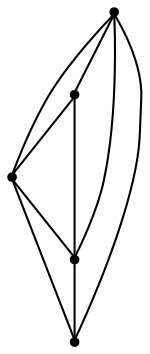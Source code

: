 graph {
  node [shape=point,comment="{\"directed\":false,\"doi\":\"10.1007/3-540-44541-2_25\",\"figure\":\"5 (2)\"}"]

  v0 [pos="1268.2499885559082,1055.1000086466472"]
  v1 [pos="1126.2499809265137,1055.1000086466472"]
  v2 [pos="1126.2499809265137,1197.099952697754"]
  v3 [pos="1055.7499885559082,984.0999730428061"]
  v4 [pos="984.7500165303549,1055.1000086466472"]

  v0 -- v4 [id="-1",pos="1268.2499885559082,1055.1000086466472 1268.133290608724,913.4166208902996 1268.133290608724,913.4166208902996 1268.133290608724,913.4166208902996 984.6666971842449,913.4166208902996 984.6666971842449,913.4166208902996 984.6666971842449,913.4166208902996 984.7500165303549,1055.1000086466472 984.7500165303549,1055.1000086466472 984.7500165303549,1055.1000086466472"]
  v3 -- v0 [id="-2",pos="1055.7499885559082,984.0999730428061 1197.2666422526042,984.2832692464194 1197.2666422526042,984.2832692464194 1197.2666422526042,984.2832692464194 1268.2499885559082,1055.1000086466472 1268.2499885559082,1055.1000086466472 1268.2499885559082,1055.1000086466472"]
  v2 -- v0 [id="-3",pos="1126.2499809265137,1197.099952697754 1268.133290608724,1196.8832143147788 1268.133290608724,1196.8832143147788 1268.133290608724,1196.8832143147788 1268.2499885559082,1055.1000086466472 1268.2499885559082,1055.1000086466472 1268.2499885559082,1055.1000086466472"]
  v1 -- v0 [id="-4",pos="1126.2499809265137,1055.1000086466472 1268.2499885559082,1055.1000086466472 1268.2499885559082,1055.1000086466472 1268.2499885559082,1055.1000086466472"]
  v2 -- v4 [id="-6",pos="1126.2499809265137,1197.099952697754 984.6666971842449,1196.8832143147788 984.6666971842449,1196.8832143147788 984.6666971842449,1196.8832143147788 984.7500165303549,1055.1000086466472 984.7500165303549,1055.1000086466472 984.7500165303549,1055.1000086466472"]
  v2 -- v3 [id="-7",pos="1126.2499809265137,1197.099952697754 1055.5333455403647,1126.016565958659 1055.5333455403647,1126.016565958659 1055.5333455403647,1126.016565958659 1055.7499885559082,984.0999730428061 1055.7499885559082,984.0999730428061 1055.7499885559082,984.0999730428061"]
  v1 -- v2 [id="-8",pos="1126.2499809265137,1055.1000086466472 1126.2499809265137,1197.099952697754 1126.2499809265137,1197.099952697754 1126.2499809265137,1197.099952697754"]
  v4 -- v1 [id="-9",pos="984.7500165303549,1055.1000086466472 1126.2499809265137,1055.1000086466472 1126.2499809265137,1055.1000086466472 1126.2499809265137,1055.1000086466472"]
  v3 -- v1 [id="-10",pos="1055.7499885559082,984.0999730428061 1126.2499809265137,1055.1000086466472 1126.2499809265137,1055.1000086466472 1126.2499809265137,1055.1000086466472"]
}